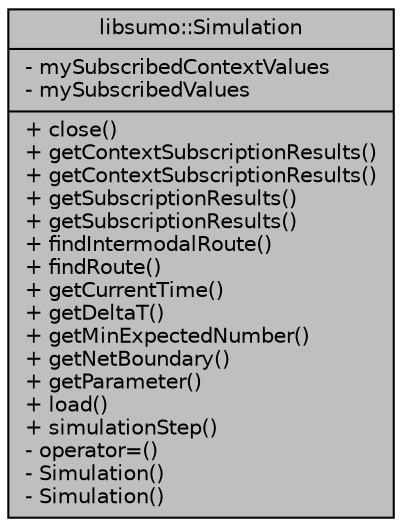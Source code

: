 digraph "libsumo::Simulation"
{
  edge [fontname="Helvetica",fontsize="10",labelfontname="Helvetica",labelfontsize="10"];
  node [fontname="Helvetica",fontsize="10",shape=record];
  Node1 [label="{libsumo::Simulation\n|- mySubscribedContextValues\l- mySubscribedValues\l|+ close()\l+ getContextSubscriptionResults()\l+ getContextSubscriptionResults()\l+ getSubscriptionResults()\l+ getSubscriptionResults()\l+ findIntermodalRoute()\l+ findRoute()\l+ getCurrentTime()\l+ getDeltaT()\l+ getMinExpectedNumber()\l+ getNetBoundary()\l+ getParameter()\l+ load()\l+ simulationStep()\l- operator=()\l- Simulation()\l- Simulation()\l}",height=0.2,width=0.4,color="black", fillcolor="grey75", style="filled", fontcolor="black"];
}
